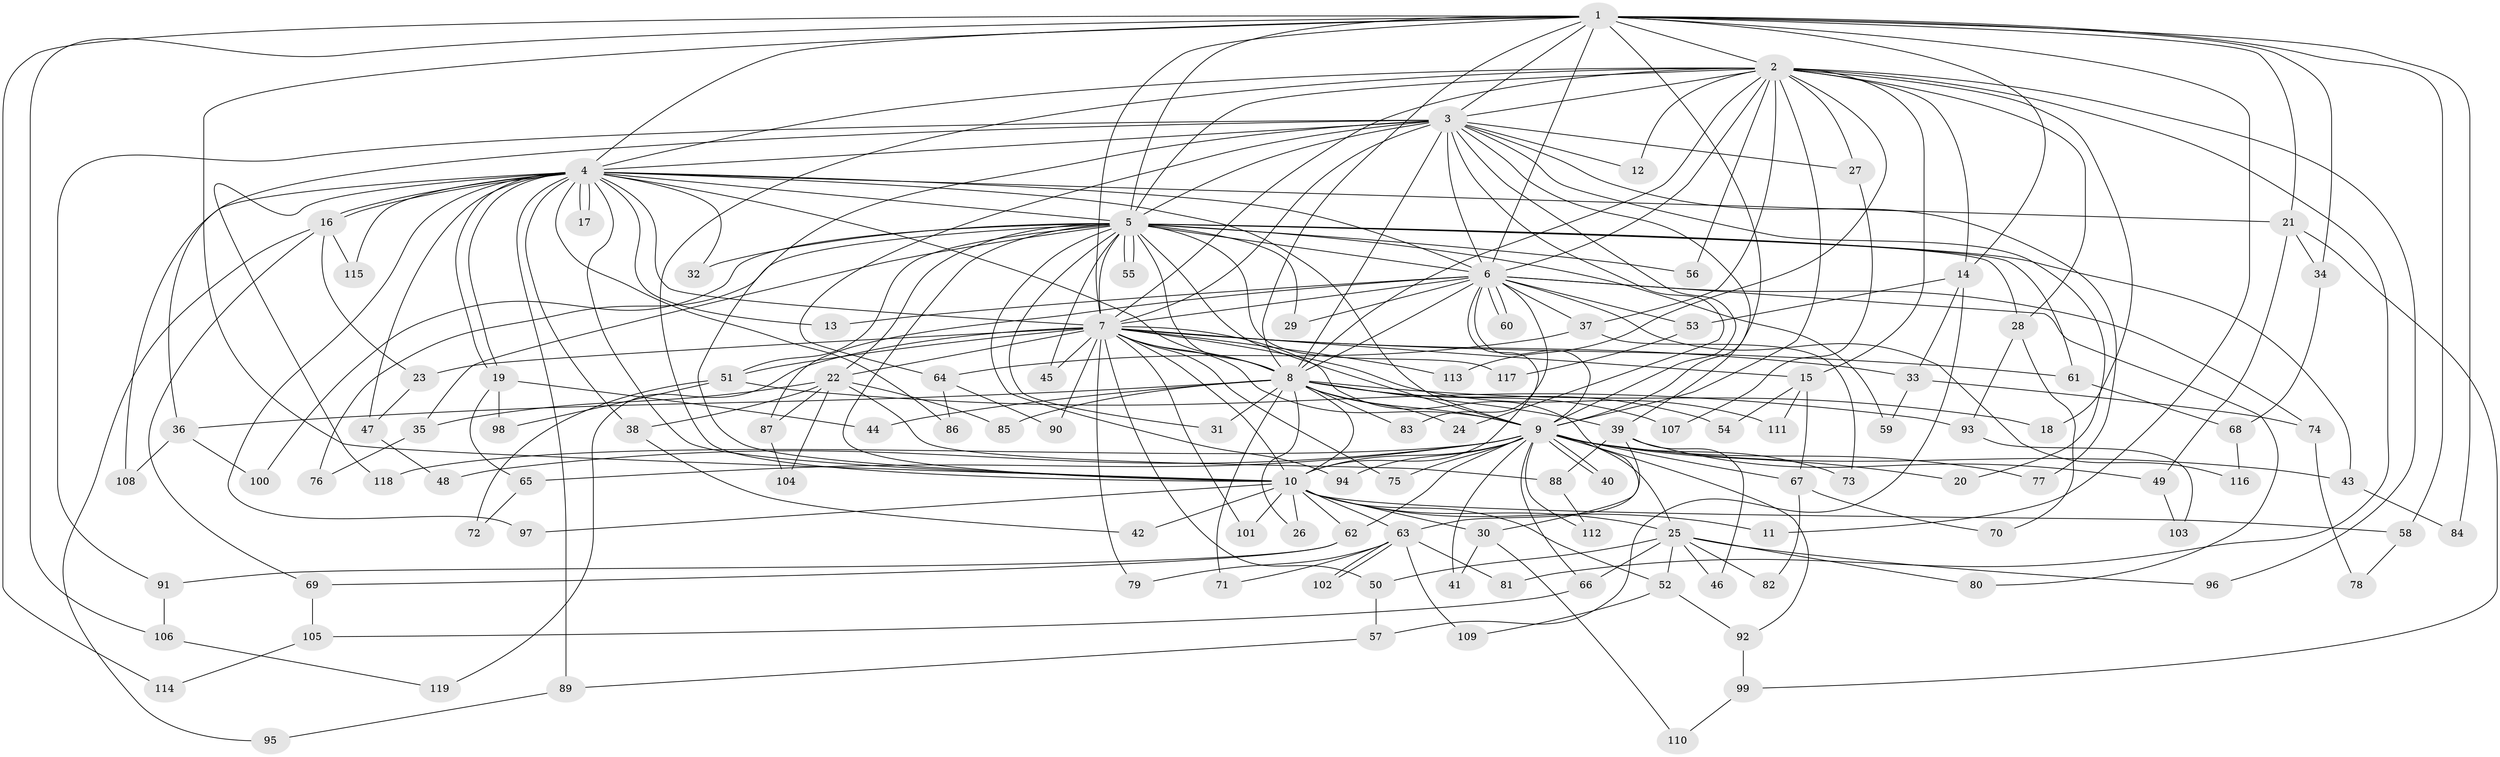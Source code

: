 // Generated by graph-tools (version 1.1) at 2025/25/03/09/25 03:25:50]
// undirected, 119 vertices, 263 edges
graph export_dot {
graph [start="1"]
  node [color=gray90,style=filled];
  1;
  2;
  3;
  4;
  5;
  6;
  7;
  8;
  9;
  10;
  11;
  12;
  13;
  14;
  15;
  16;
  17;
  18;
  19;
  20;
  21;
  22;
  23;
  24;
  25;
  26;
  27;
  28;
  29;
  30;
  31;
  32;
  33;
  34;
  35;
  36;
  37;
  38;
  39;
  40;
  41;
  42;
  43;
  44;
  45;
  46;
  47;
  48;
  49;
  50;
  51;
  52;
  53;
  54;
  55;
  56;
  57;
  58;
  59;
  60;
  61;
  62;
  63;
  64;
  65;
  66;
  67;
  68;
  69;
  70;
  71;
  72;
  73;
  74;
  75;
  76;
  77;
  78;
  79;
  80;
  81;
  82;
  83;
  84;
  85;
  86;
  87;
  88;
  89;
  90;
  91;
  92;
  93;
  94;
  95;
  96;
  97;
  98;
  99;
  100;
  101;
  102;
  103;
  104;
  105;
  106;
  107;
  108;
  109;
  110;
  111;
  112;
  113;
  114;
  115;
  116;
  117;
  118;
  119;
  1 -- 2;
  1 -- 3;
  1 -- 4;
  1 -- 5;
  1 -- 6;
  1 -- 7;
  1 -- 8;
  1 -- 9;
  1 -- 10;
  1 -- 11;
  1 -- 14;
  1 -- 21;
  1 -- 34;
  1 -- 58;
  1 -- 84;
  1 -- 106;
  1 -- 114;
  2 -- 3;
  2 -- 4;
  2 -- 5;
  2 -- 6;
  2 -- 7;
  2 -- 8;
  2 -- 9;
  2 -- 10;
  2 -- 12;
  2 -- 14;
  2 -- 15;
  2 -- 18;
  2 -- 27;
  2 -- 28;
  2 -- 37;
  2 -- 56;
  2 -- 81;
  2 -- 96;
  2 -- 113;
  3 -- 4;
  3 -- 5;
  3 -- 6;
  3 -- 7;
  3 -- 8;
  3 -- 9;
  3 -- 10;
  3 -- 12;
  3 -- 20;
  3 -- 24;
  3 -- 27;
  3 -- 36;
  3 -- 39;
  3 -- 64;
  3 -- 77;
  3 -- 91;
  4 -- 5;
  4 -- 6;
  4 -- 7;
  4 -- 8;
  4 -- 9;
  4 -- 10;
  4 -- 13;
  4 -- 16;
  4 -- 16;
  4 -- 17;
  4 -- 17;
  4 -- 19;
  4 -- 19;
  4 -- 21;
  4 -- 32;
  4 -- 38;
  4 -- 47;
  4 -- 86;
  4 -- 89;
  4 -- 97;
  4 -- 108;
  4 -- 115;
  4 -- 118;
  5 -- 6;
  5 -- 7;
  5 -- 8;
  5 -- 9;
  5 -- 10;
  5 -- 22;
  5 -- 28;
  5 -- 29;
  5 -- 31;
  5 -- 32;
  5 -- 35;
  5 -- 43;
  5 -- 45;
  5 -- 51;
  5 -- 55;
  5 -- 55;
  5 -- 56;
  5 -- 59;
  5 -- 61;
  5 -- 76;
  5 -- 94;
  5 -- 100;
  5 -- 117;
  6 -- 7;
  6 -- 8;
  6 -- 9;
  6 -- 10;
  6 -- 13;
  6 -- 29;
  6 -- 37;
  6 -- 53;
  6 -- 60;
  6 -- 60;
  6 -- 74;
  6 -- 80;
  6 -- 83;
  6 -- 87;
  6 -- 116;
  7 -- 8;
  7 -- 9;
  7 -- 10;
  7 -- 15;
  7 -- 22;
  7 -- 23;
  7 -- 30;
  7 -- 33;
  7 -- 45;
  7 -- 50;
  7 -- 51;
  7 -- 61;
  7 -- 75;
  7 -- 79;
  7 -- 90;
  7 -- 101;
  7 -- 111;
  7 -- 113;
  7 -- 119;
  8 -- 9;
  8 -- 10;
  8 -- 18;
  8 -- 24;
  8 -- 26;
  8 -- 31;
  8 -- 36;
  8 -- 39;
  8 -- 44;
  8 -- 54;
  8 -- 71;
  8 -- 83;
  8 -- 85;
  8 -- 107;
  9 -- 10;
  9 -- 20;
  9 -- 25;
  9 -- 40;
  9 -- 40;
  9 -- 41;
  9 -- 43;
  9 -- 48;
  9 -- 62;
  9 -- 65;
  9 -- 66;
  9 -- 67;
  9 -- 73;
  9 -- 75;
  9 -- 77;
  9 -- 92;
  9 -- 94;
  9 -- 112;
  9 -- 118;
  10 -- 11;
  10 -- 25;
  10 -- 26;
  10 -- 30;
  10 -- 42;
  10 -- 52;
  10 -- 58;
  10 -- 62;
  10 -- 63;
  10 -- 97;
  10 -- 101;
  14 -- 33;
  14 -- 53;
  14 -- 57;
  15 -- 54;
  15 -- 67;
  15 -- 111;
  16 -- 23;
  16 -- 69;
  16 -- 95;
  16 -- 115;
  19 -- 44;
  19 -- 65;
  19 -- 98;
  21 -- 34;
  21 -- 49;
  21 -- 99;
  22 -- 35;
  22 -- 38;
  22 -- 85;
  22 -- 87;
  22 -- 88;
  22 -- 104;
  23 -- 47;
  25 -- 46;
  25 -- 50;
  25 -- 52;
  25 -- 66;
  25 -- 80;
  25 -- 82;
  25 -- 96;
  27 -- 107;
  28 -- 70;
  28 -- 93;
  30 -- 41;
  30 -- 110;
  33 -- 59;
  33 -- 74;
  34 -- 68;
  35 -- 76;
  36 -- 100;
  36 -- 108;
  37 -- 64;
  37 -- 73;
  38 -- 42;
  39 -- 46;
  39 -- 49;
  39 -- 63;
  39 -- 88;
  43 -- 84;
  47 -- 48;
  49 -- 103;
  50 -- 57;
  51 -- 72;
  51 -- 93;
  51 -- 98;
  52 -- 92;
  52 -- 109;
  53 -- 117;
  57 -- 89;
  58 -- 78;
  61 -- 68;
  62 -- 69;
  62 -- 91;
  63 -- 71;
  63 -- 79;
  63 -- 81;
  63 -- 102;
  63 -- 102;
  63 -- 109;
  64 -- 86;
  64 -- 90;
  65 -- 72;
  66 -- 105;
  67 -- 70;
  67 -- 82;
  68 -- 116;
  69 -- 105;
  74 -- 78;
  87 -- 104;
  88 -- 112;
  89 -- 95;
  91 -- 106;
  92 -- 99;
  93 -- 103;
  99 -- 110;
  105 -- 114;
  106 -- 119;
}
